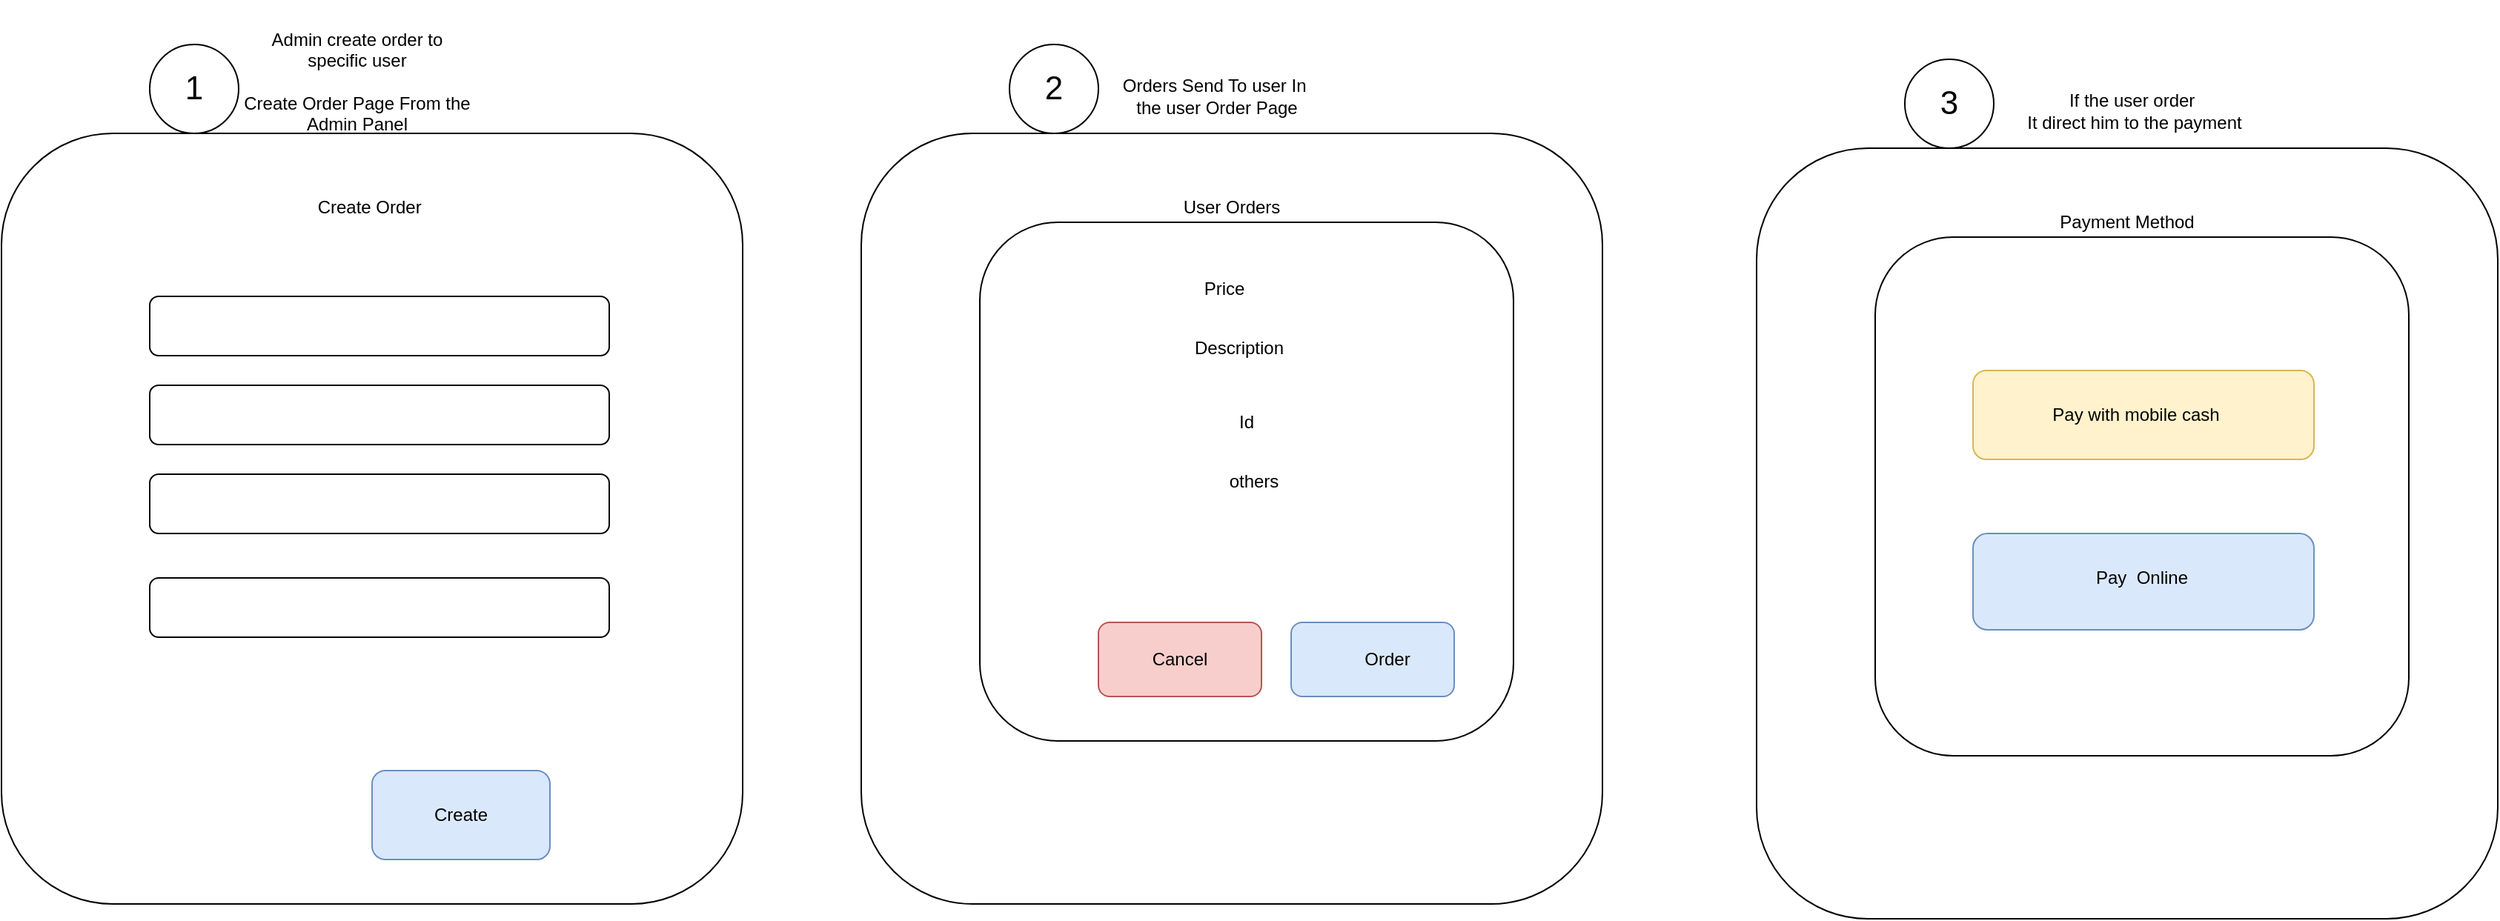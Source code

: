 <mxfile version="14.3.1" type="github">
  <diagram id="3o25HSMV5YpiCVIJ6ohV" name="Page-1">
    <mxGraphModel dx="1773" dy="645" grid="1" gridSize="10" guides="1" tooltips="1" connect="1" arrows="1" fold="1" page="1" pageScale="1" pageWidth="827" pageHeight="1169" math="0" shadow="0">
      <root>
        <mxCell id="0" />
        <mxCell id="1" parent="0" />
        <mxCell id="mdEeN0JOD3glWhn85SWr-1" value="Admin create order to specific user&lt;br&gt;&lt;br&gt;Create Order Page From the Admin Panel" style="text;html=1;strokeColor=none;fillColor=none;align=center;verticalAlign=middle;whiteSpace=wrap;rounded=0;" vertex="1" parent="1">
          <mxGeometry x="130" y="130" width="160" height="110" as="geometry" />
        </mxCell>
        <mxCell id="mdEeN0JOD3glWhn85SWr-3" value="" style="rounded=1;whiteSpace=wrap;html=1;" vertex="1" parent="1">
          <mxGeometry x="-30" y="220" width="500" height="520" as="geometry" />
        </mxCell>
        <mxCell id="mdEeN0JOD3glWhn85SWr-4" value="Create Order&amp;nbsp;" style="text;html=1;strokeColor=none;fillColor=none;align=center;verticalAlign=middle;whiteSpace=wrap;rounded=0;" vertex="1" parent="1">
          <mxGeometry x="130" y="240" width="180" height="60" as="geometry" />
        </mxCell>
        <mxCell id="mdEeN0JOD3glWhn85SWr-5" value="" style="rounded=1;whiteSpace=wrap;html=1;" vertex="1" parent="1">
          <mxGeometry x="70" y="330" width="310" height="40" as="geometry" />
        </mxCell>
        <mxCell id="mdEeN0JOD3glWhn85SWr-6" value="" style="rounded=1;whiteSpace=wrap;html=1;" vertex="1" parent="1">
          <mxGeometry x="70" y="390" width="310" height="40" as="geometry" />
        </mxCell>
        <mxCell id="mdEeN0JOD3glWhn85SWr-7" value="" style="rounded=1;whiteSpace=wrap;html=1;" vertex="1" parent="1">
          <mxGeometry x="70" y="450" width="310" height="40" as="geometry" />
        </mxCell>
        <mxCell id="mdEeN0JOD3glWhn85SWr-8" value="" style="rounded=1;whiteSpace=wrap;html=1;" vertex="1" parent="1">
          <mxGeometry x="70" y="520" width="310" height="40" as="geometry" />
        </mxCell>
        <mxCell id="mdEeN0JOD3glWhn85SWr-9" value="" style="rounded=1;whiteSpace=wrap;html=1;fillColor=#dae8fc;strokeColor=#6c8ebf;" vertex="1" parent="1">
          <mxGeometry x="220" y="650" width="120" height="60" as="geometry" />
        </mxCell>
        <mxCell id="mdEeN0JOD3glWhn85SWr-10" value="Create" style="text;html=1;strokeColor=none;fillColor=none;align=center;verticalAlign=middle;whiteSpace=wrap;rounded=0;" vertex="1" parent="1">
          <mxGeometry x="245" y="665" width="70" height="30" as="geometry" />
        </mxCell>
        <mxCell id="mdEeN0JOD3glWhn85SWr-11" value="" style="ellipse;whiteSpace=wrap;html=1;aspect=fixed;" vertex="1" parent="1">
          <mxGeometry x="70" y="160" width="60" height="60" as="geometry" />
        </mxCell>
        <mxCell id="mdEeN0JOD3glWhn85SWr-13" value="&lt;font style=&quot;font-size: 22px&quot;&gt;1&lt;/font&gt;" style="text;html=1;strokeColor=none;fillColor=none;align=center;verticalAlign=middle;whiteSpace=wrap;rounded=0;" vertex="1" parent="1">
          <mxGeometry x="80" y="180" width="40" height="20" as="geometry" />
        </mxCell>
        <mxCell id="mdEeN0JOD3glWhn85SWr-14" value="Orders Send To user In&amp;nbsp;&lt;br&gt;the user Order Page" style="text;html=1;strokeColor=none;fillColor=none;align=center;verticalAlign=middle;whiteSpace=wrap;rounded=0;" vertex="1" parent="1">
          <mxGeometry x="710" y="140" width="160" height="110" as="geometry" />
        </mxCell>
        <mxCell id="mdEeN0JOD3glWhn85SWr-15" value="" style="rounded=1;whiteSpace=wrap;html=1;" vertex="1" parent="1">
          <mxGeometry x="550" y="220" width="500" height="520" as="geometry" />
        </mxCell>
        <mxCell id="mdEeN0JOD3glWhn85SWr-16" value="User Orders" style="text;html=1;strokeColor=none;fillColor=none;align=center;verticalAlign=middle;whiteSpace=wrap;rounded=0;" vertex="1" parent="1">
          <mxGeometry x="710" y="240" width="180" height="60" as="geometry" />
        </mxCell>
        <mxCell id="mdEeN0JOD3glWhn85SWr-20" value="" style="rounded=1;whiteSpace=wrap;html=1;" vertex="1" parent="1">
          <mxGeometry x="630" y="280" width="360" height="350" as="geometry" />
        </mxCell>
        <mxCell id="mdEeN0JOD3glWhn85SWr-21" value="" style="rounded=1;whiteSpace=wrap;html=1;fillColor=#dae8fc;strokeColor=#6c8ebf;" vertex="1" parent="1">
          <mxGeometry x="840" y="550" width="110" height="50" as="geometry" />
        </mxCell>
        <mxCell id="mdEeN0JOD3glWhn85SWr-22" value="Order" style="text;html=1;strokeColor=none;fillColor=none;align=center;verticalAlign=middle;whiteSpace=wrap;rounded=0;" vertex="1" parent="1">
          <mxGeometry x="870" y="560" width="70" height="30" as="geometry" />
        </mxCell>
        <mxCell id="mdEeN0JOD3glWhn85SWr-23" value="" style="ellipse;whiteSpace=wrap;html=1;aspect=fixed;" vertex="1" parent="1">
          <mxGeometry x="650" y="160" width="60" height="60" as="geometry" />
        </mxCell>
        <mxCell id="mdEeN0JOD3glWhn85SWr-24" value="&lt;span style=&quot;font-size: 22px&quot;&gt;2&lt;/span&gt;" style="text;html=1;strokeColor=none;fillColor=none;align=center;verticalAlign=middle;whiteSpace=wrap;rounded=0;" vertex="1" parent="1">
          <mxGeometry x="660" y="180" width="40" height="20" as="geometry" />
        </mxCell>
        <mxCell id="mdEeN0JOD3glWhn85SWr-27" value="" style="rounded=1;whiteSpace=wrap;html=1;fillColor=#f8cecc;strokeColor=#b85450;" vertex="1" parent="1">
          <mxGeometry x="710" y="550" width="110" height="50" as="geometry" />
        </mxCell>
        <mxCell id="mdEeN0JOD3glWhn85SWr-28" value="Cancel" style="text;html=1;strokeColor=none;fillColor=none;align=center;verticalAlign=middle;whiteSpace=wrap;rounded=0;" vertex="1" parent="1">
          <mxGeometry x="740" y="555" width="50" height="40" as="geometry" />
        </mxCell>
        <mxCell id="mdEeN0JOD3glWhn85SWr-30" value="Price" style="text;html=1;strokeColor=none;fillColor=none;align=center;verticalAlign=middle;whiteSpace=wrap;rounded=0;" vertex="1" parent="1">
          <mxGeometry x="660" y="310" width="270" height="30" as="geometry" />
        </mxCell>
        <mxCell id="mdEeN0JOD3glWhn85SWr-31" value="Description" style="text;html=1;strokeColor=none;fillColor=none;align=center;verticalAlign=middle;whiteSpace=wrap;rounded=0;" vertex="1" parent="1">
          <mxGeometry x="670" y="350" width="270" height="30" as="geometry" />
        </mxCell>
        <mxCell id="mdEeN0JOD3glWhn85SWr-32" value="Id" style="text;html=1;strokeColor=none;fillColor=none;align=center;verticalAlign=middle;whiteSpace=wrap;rounded=0;" vertex="1" parent="1">
          <mxGeometry x="675" y="400" width="270" height="30" as="geometry" />
        </mxCell>
        <mxCell id="mdEeN0JOD3glWhn85SWr-33" value="others" style="text;html=1;strokeColor=none;fillColor=none;align=center;verticalAlign=middle;whiteSpace=wrap;rounded=0;" vertex="1" parent="1">
          <mxGeometry x="680" y="440" width="270" height="30" as="geometry" />
        </mxCell>
        <mxCell id="mdEeN0JOD3glWhn85SWr-34" value="" style="rounded=1;whiteSpace=wrap;html=1;" vertex="1" parent="1">
          <mxGeometry x="1154" y="230" width="500" height="520" as="geometry" />
        </mxCell>
        <mxCell id="mdEeN0JOD3glWhn85SWr-35" value="Payment Method" style="text;html=1;strokeColor=none;fillColor=none;align=center;verticalAlign=middle;whiteSpace=wrap;rounded=0;" vertex="1" parent="1">
          <mxGeometry x="1314" y="250" width="180" height="60" as="geometry" />
        </mxCell>
        <mxCell id="mdEeN0JOD3glWhn85SWr-36" value="" style="rounded=1;whiteSpace=wrap;html=1;" vertex="1" parent="1">
          <mxGeometry x="1234" y="290" width="360" height="350" as="geometry" />
        </mxCell>
        <mxCell id="mdEeN0JOD3glWhn85SWr-37" value="" style="rounded=1;whiteSpace=wrap;html=1;fillColor=#dae8fc;strokeColor=#6c8ebf;" vertex="1" parent="1">
          <mxGeometry x="1300" y="490" width="230" height="65" as="geometry" />
        </mxCell>
        <mxCell id="mdEeN0JOD3glWhn85SWr-39" value="" style="ellipse;whiteSpace=wrap;html=1;aspect=fixed;" vertex="1" parent="1">
          <mxGeometry x="1254" y="170" width="60" height="60" as="geometry" />
        </mxCell>
        <mxCell id="mdEeN0JOD3glWhn85SWr-40" value="&lt;span style=&quot;font-size: 22px&quot;&gt;3&lt;/span&gt;" style="text;html=1;strokeColor=none;fillColor=none;align=center;verticalAlign=middle;whiteSpace=wrap;rounded=0;" vertex="1" parent="1">
          <mxGeometry x="1264" y="190" width="40" height="20" as="geometry" />
        </mxCell>
        <mxCell id="mdEeN0JOD3glWhn85SWr-41" value="" style="rounded=1;whiteSpace=wrap;html=1;fillColor=#fff2cc;strokeColor=#d6b656;" vertex="1" parent="1">
          <mxGeometry x="1300" y="380" width="230" height="60" as="geometry" />
        </mxCell>
        <mxCell id="mdEeN0JOD3glWhn85SWr-47" value="If the user order&amp;nbsp;&lt;br&gt;It direct him to the payment" style="text;html=1;strokeColor=none;fillColor=none;align=center;verticalAlign=middle;whiteSpace=wrap;rounded=0;" vertex="1" parent="1">
          <mxGeometry x="1329" y="150" width="160" height="110" as="geometry" />
        </mxCell>
        <mxCell id="mdEeN0JOD3glWhn85SWr-51" value="Pay with mobile cash" style="text;html=1;strokeColor=none;fillColor=none;align=center;verticalAlign=middle;whiteSpace=wrap;rounded=0;" vertex="1" parent="1">
          <mxGeometry x="1310" y="380" width="200" height="60" as="geometry" />
        </mxCell>
        <mxCell id="mdEeN0JOD3glWhn85SWr-52" value="Pay &amp;nbsp;Online" style="text;html=1;strokeColor=none;fillColor=none;align=center;verticalAlign=middle;whiteSpace=wrap;rounded=0;" vertex="1" parent="1">
          <mxGeometry x="1314" y="490" width="200" height="60" as="geometry" />
        </mxCell>
      </root>
    </mxGraphModel>
  </diagram>
</mxfile>
